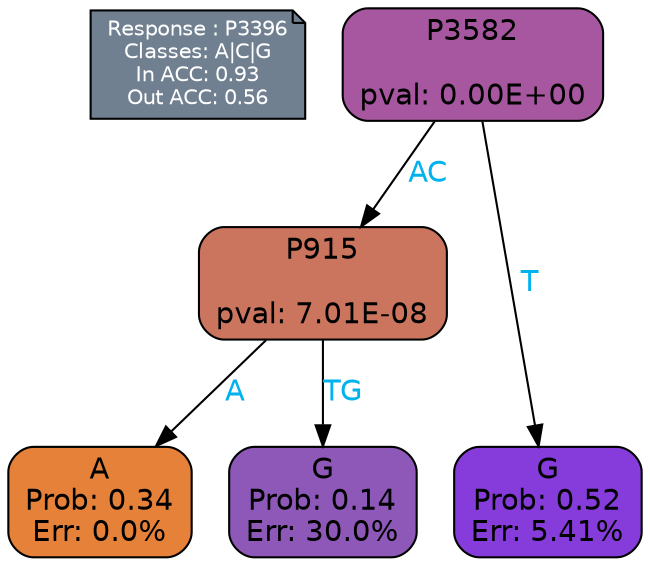 digraph Tree {
node [shape=box, style="filled, rounded", color="black", fontname=helvetica] ;
graph [ranksep=equally, splines=polylines, bgcolor=transparent, dpi=600] ;
edge [fontname=helvetica] ;
LEGEND [label="Response : P3396
Classes: A|C|G
In ACC: 0.93
Out ACC: 0.56
",shape=note,align=left,style=filled,fillcolor="slategray",fontcolor="white",fontsize=10];1 [label="P3582

pval: 0.00E+00", fillcolor="#a7579f"] ;
2 [label="P915

pval: 7.01E-08", fillcolor="#cb755e"] ;
3 [label="A
Prob: 0.34
Err: 0.0%", fillcolor="#e58139"] ;
4 [label="G
Prob: 0.14
Err: 30.0%", fillcolor="#8d58b8"] ;
5 [label="G
Prob: 0.52
Err: 5.41%", fillcolor="#863cdb"] ;
1 -> 2 [label="AC",fontcolor=deepskyblue2] ;
1 -> 5 [label="T",fontcolor=deepskyblue2] ;
2 -> 3 [label="A",fontcolor=deepskyblue2] ;
2 -> 4 [label="TG",fontcolor=deepskyblue2] ;
{rank = same; 3;4;5;}{rank = same; LEGEND;1;}}